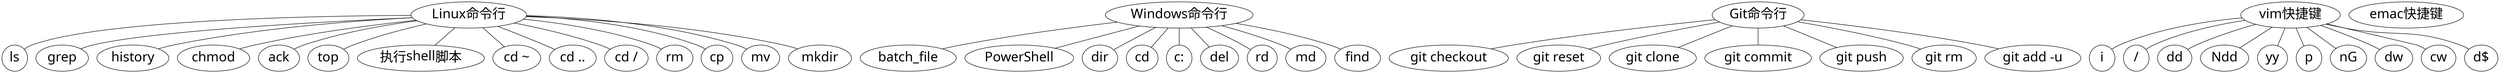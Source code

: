 graph command_line_knowlege_map {
  node [fontname="Verdana", fontsize= 28, size="30,30"];
  Linux命令行 -- ls,grep,history, chmod,ack,top,执行shell脚本, "cd ~", "cd ..", "cd /", "rm", "cp", "mv", "mkdir";
  Windows命令行 -- batch_file, PowerShell, "dir", cd, "c:", "del", "rd", "md", "find";
  Git命令行 -- "git checkout", "git reset", "git clone", "git commit", "git push", "git rm", "git add -u";
  vim快捷键 -- i, "/", dd, Ndd, yy,p,nG,dw,cw, "d$";
  emac快捷键;
} 